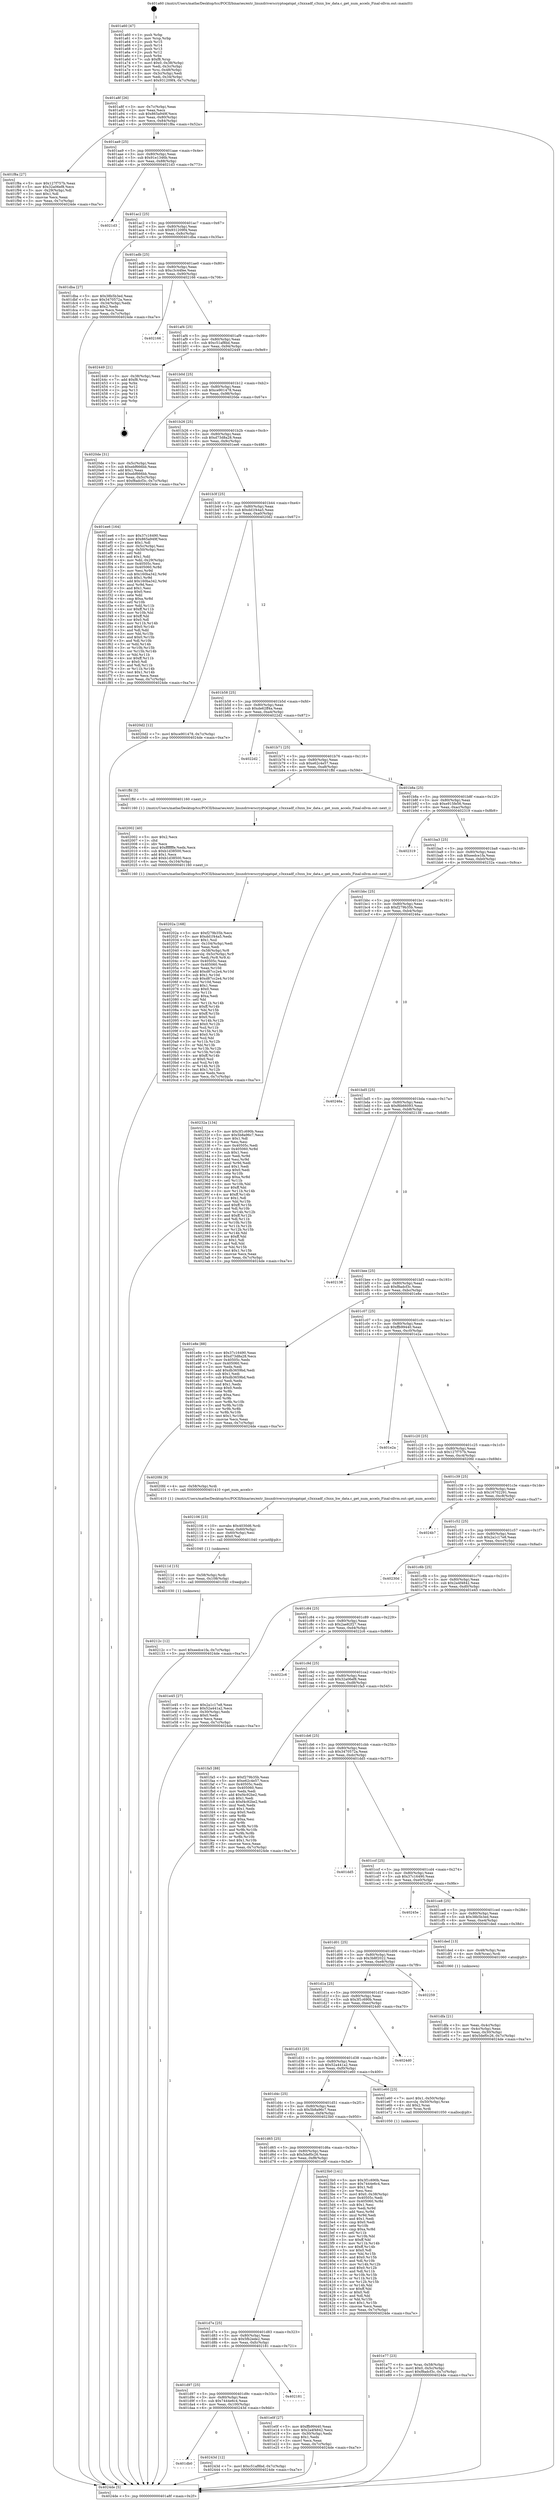 digraph "0x401a60" {
  label = "0x401a60 (/mnt/c/Users/mathe/Desktop/tcc/POCII/binaries/extr_linuxdriverscryptoqatqat_c3xxxadf_c3xxx_hw_data.c_get_num_accels_Final-ollvm.out::main(0))"
  labelloc = "t"
  node[shape=record]

  Entry [label="",width=0.3,height=0.3,shape=circle,fillcolor=black,style=filled]
  "0x401a8f" [label="{
     0x401a8f [26]\l
     | [instrs]\l
     &nbsp;&nbsp;0x401a8f \<+3\>: mov -0x7c(%rbp),%eax\l
     &nbsp;&nbsp;0x401a92 \<+2\>: mov %eax,%ecx\l
     &nbsp;&nbsp;0x401a94 \<+6\>: sub $0x865a949f,%ecx\l
     &nbsp;&nbsp;0x401a9a \<+3\>: mov %eax,-0x80(%rbp)\l
     &nbsp;&nbsp;0x401a9d \<+6\>: mov %ecx,-0x84(%rbp)\l
     &nbsp;&nbsp;0x401aa3 \<+6\>: je 0000000000401f8a \<main+0x52a\>\l
  }"]
  "0x401f8a" [label="{
     0x401f8a [27]\l
     | [instrs]\l
     &nbsp;&nbsp;0x401f8a \<+5\>: mov $0x127f757b,%eax\l
     &nbsp;&nbsp;0x401f8f \<+5\>: mov $0x32a06ef8,%ecx\l
     &nbsp;&nbsp;0x401f94 \<+3\>: mov -0x29(%rbp),%dl\l
     &nbsp;&nbsp;0x401f97 \<+3\>: test $0x1,%dl\l
     &nbsp;&nbsp;0x401f9a \<+3\>: cmovne %ecx,%eax\l
     &nbsp;&nbsp;0x401f9d \<+3\>: mov %eax,-0x7c(%rbp)\l
     &nbsp;&nbsp;0x401fa0 \<+5\>: jmp 00000000004024de \<main+0xa7e\>\l
  }"]
  "0x401aa9" [label="{
     0x401aa9 [25]\l
     | [instrs]\l
     &nbsp;&nbsp;0x401aa9 \<+5\>: jmp 0000000000401aae \<main+0x4e\>\l
     &nbsp;&nbsp;0x401aae \<+3\>: mov -0x80(%rbp),%eax\l
     &nbsp;&nbsp;0x401ab1 \<+5\>: sub $0x91e1346b,%eax\l
     &nbsp;&nbsp;0x401ab6 \<+6\>: mov %eax,-0x88(%rbp)\l
     &nbsp;&nbsp;0x401abc \<+6\>: je 00000000004021d3 \<main+0x773\>\l
  }"]
  Exit [label="",width=0.3,height=0.3,shape=circle,fillcolor=black,style=filled,peripheries=2]
  "0x4021d3" [label="{
     0x4021d3\l
  }", style=dashed]
  "0x401ac2" [label="{
     0x401ac2 [25]\l
     | [instrs]\l
     &nbsp;&nbsp;0x401ac2 \<+5\>: jmp 0000000000401ac7 \<main+0x67\>\l
     &nbsp;&nbsp;0x401ac7 \<+3\>: mov -0x80(%rbp),%eax\l
     &nbsp;&nbsp;0x401aca \<+5\>: sub $0x931209f4,%eax\l
     &nbsp;&nbsp;0x401acf \<+6\>: mov %eax,-0x8c(%rbp)\l
     &nbsp;&nbsp;0x401ad5 \<+6\>: je 0000000000401dba \<main+0x35a\>\l
  }"]
  "0x401db0" [label="{
     0x401db0\l
  }", style=dashed]
  "0x401dba" [label="{
     0x401dba [27]\l
     | [instrs]\l
     &nbsp;&nbsp;0x401dba \<+5\>: mov $0x38b5b3ed,%eax\l
     &nbsp;&nbsp;0x401dbf \<+5\>: mov $0x3470572a,%ecx\l
     &nbsp;&nbsp;0x401dc4 \<+3\>: mov -0x34(%rbp),%edx\l
     &nbsp;&nbsp;0x401dc7 \<+3\>: cmp $0x2,%edx\l
     &nbsp;&nbsp;0x401dca \<+3\>: cmovne %ecx,%eax\l
     &nbsp;&nbsp;0x401dcd \<+3\>: mov %eax,-0x7c(%rbp)\l
     &nbsp;&nbsp;0x401dd0 \<+5\>: jmp 00000000004024de \<main+0xa7e\>\l
  }"]
  "0x401adb" [label="{
     0x401adb [25]\l
     | [instrs]\l
     &nbsp;&nbsp;0x401adb \<+5\>: jmp 0000000000401ae0 \<main+0x80\>\l
     &nbsp;&nbsp;0x401ae0 \<+3\>: mov -0x80(%rbp),%eax\l
     &nbsp;&nbsp;0x401ae3 \<+5\>: sub $0xc3c44fee,%eax\l
     &nbsp;&nbsp;0x401ae8 \<+6\>: mov %eax,-0x90(%rbp)\l
     &nbsp;&nbsp;0x401aee \<+6\>: je 0000000000402166 \<main+0x706\>\l
  }"]
  "0x4024de" [label="{
     0x4024de [5]\l
     | [instrs]\l
     &nbsp;&nbsp;0x4024de \<+5\>: jmp 0000000000401a8f \<main+0x2f\>\l
  }"]
  "0x401a60" [label="{
     0x401a60 [47]\l
     | [instrs]\l
     &nbsp;&nbsp;0x401a60 \<+1\>: push %rbp\l
     &nbsp;&nbsp;0x401a61 \<+3\>: mov %rsp,%rbp\l
     &nbsp;&nbsp;0x401a64 \<+2\>: push %r15\l
     &nbsp;&nbsp;0x401a66 \<+2\>: push %r14\l
     &nbsp;&nbsp;0x401a68 \<+2\>: push %r13\l
     &nbsp;&nbsp;0x401a6a \<+2\>: push %r12\l
     &nbsp;&nbsp;0x401a6c \<+1\>: push %rbx\l
     &nbsp;&nbsp;0x401a6d \<+7\>: sub $0xf8,%rsp\l
     &nbsp;&nbsp;0x401a74 \<+7\>: movl $0x0,-0x38(%rbp)\l
     &nbsp;&nbsp;0x401a7b \<+3\>: mov %edi,-0x3c(%rbp)\l
     &nbsp;&nbsp;0x401a7e \<+4\>: mov %rsi,-0x48(%rbp)\l
     &nbsp;&nbsp;0x401a82 \<+3\>: mov -0x3c(%rbp),%edi\l
     &nbsp;&nbsp;0x401a85 \<+3\>: mov %edi,-0x34(%rbp)\l
     &nbsp;&nbsp;0x401a88 \<+7\>: movl $0x931209f4,-0x7c(%rbp)\l
  }"]
  "0x40243d" [label="{
     0x40243d [12]\l
     | [instrs]\l
     &nbsp;&nbsp;0x40243d \<+7\>: movl $0xc51af8bd,-0x7c(%rbp)\l
     &nbsp;&nbsp;0x402444 \<+5\>: jmp 00000000004024de \<main+0xa7e\>\l
  }"]
  "0x402166" [label="{
     0x402166\l
  }", style=dashed]
  "0x401af4" [label="{
     0x401af4 [25]\l
     | [instrs]\l
     &nbsp;&nbsp;0x401af4 \<+5\>: jmp 0000000000401af9 \<main+0x99\>\l
     &nbsp;&nbsp;0x401af9 \<+3\>: mov -0x80(%rbp),%eax\l
     &nbsp;&nbsp;0x401afc \<+5\>: sub $0xc51af8bd,%eax\l
     &nbsp;&nbsp;0x401b01 \<+6\>: mov %eax,-0x94(%rbp)\l
     &nbsp;&nbsp;0x401b07 \<+6\>: je 0000000000402449 \<main+0x9e9\>\l
  }"]
  "0x401d97" [label="{
     0x401d97 [25]\l
     | [instrs]\l
     &nbsp;&nbsp;0x401d97 \<+5\>: jmp 0000000000401d9c \<main+0x33c\>\l
     &nbsp;&nbsp;0x401d9c \<+3\>: mov -0x80(%rbp),%eax\l
     &nbsp;&nbsp;0x401d9f \<+5\>: sub $0x7444e6c4,%eax\l
     &nbsp;&nbsp;0x401da4 \<+6\>: mov %eax,-0x100(%rbp)\l
     &nbsp;&nbsp;0x401daa \<+6\>: je 000000000040243d \<main+0x9dd\>\l
  }"]
  "0x402449" [label="{
     0x402449 [21]\l
     | [instrs]\l
     &nbsp;&nbsp;0x402449 \<+3\>: mov -0x38(%rbp),%eax\l
     &nbsp;&nbsp;0x40244c \<+7\>: add $0xf8,%rsp\l
     &nbsp;&nbsp;0x402453 \<+1\>: pop %rbx\l
     &nbsp;&nbsp;0x402454 \<+2\>: pop %r12\l
     &nbsp;&nbsp;0x402456 \<+2\>: pop %r13\l
     &nbsp;&nbsp;0x402458 \<+2\>: pop %r14\l
     &nbsp;&nbsp;0x40245a \<+2\>: pop %r15\l
     &nbsp;&nbsp;0x40245c \<+1\>: pop %rbp\l
     &nbsp;&nbsp;0x40245d \<+1\>: ret\l
  }"]
  "0x401b0d" [label="{
     0x401b0d [25]\l
     | [instrs]\l
     &nbsp;&nbsp;0x401b0d \<+5\>: jmp 0000000000401b12 \<main+0xb2\>\l
     &nbsp;&nbsp;0x401b12 \<+3\>: mov -0x80(%rbp),%eax\l
     &nbsp;&nbsp;0x401b15 \<+5\>: sub $0xce901478,%eax\l
     &nbsp;&nbsp;0x401b1a \<+6\>: mov %eax,-0x98(%rbp)\l
     &nbsp;&nbsp;0x401b20 \<+6\>: je 00000000004020de \<main+0x67e\>\l
  }"]
  "0x402181" [label="{
     0x402181\l
  }", style=dashed]
  "0x4020de" [label="{
     0x4020de [31]\l
     | [instrs]\l
     &nbsp;&nbsp;0x4020de \<+3\>: mov -0x5c(%rbp),%eax\l
     &nbsp;&nbsp;0x4020e1 \<+5\>: sub $0xebf666bb,%eax\l
     &nbsp;&nbsp;0x4020e6 \<+3\>: add $0x1,%eax\l
     &nbsp;&nbsp;0x4020e9 \<+5\>: add $0xebf666bb,%eax\l
     &nbsp;&nbsp;0x4020ee \<+3\>: mov %eax,-0x5c(%rbp)\l
     &nbsp;&nbsp;0x4020f1 \<+7\>: movl $0xf8adcf3c,-0x7c(%rbp)\l
     &nbsp;&nbsp;0x4020f8 \<+5\>: jmp 00000000004024de \<main+0xa7e\>\l
  }"]
  "0x401b26" [label="{
     0x401b26 [25]\l
     | [instrs]\l
     &nbsp;&nbsp;0x401b26 \<+5\>: jmp 0000000000401b2b \<main+0xcb\>\l
     &nbsp;&nbsp;0x401b2b \<+3\>: mov -0x80(%rbp),%eax\l
     &nbsp;&nbsp;0x401b2e \<+5\>: sub $0xd73d8a28,%eax\l
     &nbsp;&nbsp;0x401b33 \<+6\>: mov %eax,-0x9c(%rbp)\l
     &nbsp;&nbsp;0x401b39 \<+6\>: je 0000000000401ee6 \<main+0x486\>\l
  }"]
  "0x40212c" [label="{
     0x40212c [12]\l
     | [instrs]\l
     &nbsp;&nbsp;0x40212c \<+7\>: movl $0xeedce1fa,-0x7c(%rbp)\l
     &nbsp;&nbsp;0x402133 \<+5\>: jmp 00000000004024de \<main+0xa7e\>\l
  }"]
  "0x401ee6" [label="{
     0x401ee6 [164]\l
     | [instrs]\l
     &nbsp;&nbsp;0x401ee6 \<+5\>: mov $0x37c16490,%eax\l
     &nbsp;&nbsp;0x401eeb \<+5\>: mov $0x865a949f,%ecx\l
     &nbsp;&nbsp;0x401ef0 \<+2\>: mov $0x1,%dl\l
     &nbsp;&nbsp;0x401ef2 \<+3\>: mov -0x5c(%rbp),%esi\l
     &nbsp;&nbsp;0x401ef5 \<+3\>: cmp -0x50(%rbp),%esi\l
     &nbsp;&nbsp;0x401ef8 \<+4\>: setl %dil\l
     &nbsp;&nbsp;0x401efc \<+4\>: and $0x1,%dil\l
     &nbsp;&nbsp;0x401f00 \<+4\>: mov %dil,-0x29(%rbp)\l
     &nbsp;&nbsp;0x401f04 \<+7\>: mov 0x40505c,%esi\l
     &nbsp;&nbsp;0x401f0b \<+8\>: mov 0x405060,%r8d\l
     &nbsp;&nbsp;0x401f13 \<+3\>: mov %esi,%r9d\l
     &nbsp;&nbsp;0x401f16 \<+7\>: sub $0x160ba342,%r9d\l
     &nbsp;&nbsp;0x401f1d \<+4\>: sub $0x1,%r9d\l
     &nbsp;&nbsp;0x401f21 \<+7\>: add $0x160ba342,%r9d\l
     &nbsp;&nbsp;0x401f28 \<+4\>: imul %r9d,%esi\l
     &nbsp;&nbsp;0x401f2c \<+3\>: and $0x1,%esi\l
     &nbsp;&nbsp;0x401f2f \<+3\>: cmp $0x0,%esi\l
     &nbsp;&nbsp;0x401f32 \<+4\>: sete %dil\l
     &nbsp;&nbsp;0x401f36 \<+4\>: cmp $0xa,%r8d\l
     &nbsp;&nbsp;0x401f3a \<+4\>: setl %r10b\l
     &nbsp;&nbsp;0x401f3e \<+3\>: mov %dil,%r11b\l
     &nbsp;&nbsp;0x401f41 \<+4\>: xor $0xff,%r11b\l
     &nbsp;&nbsp;0x401f45 \<+3\>: mov %r10b,%bl\l
     &nbsp;&nbsp;0x401f48 \<+3\>: xor $0xff,%bl\l
     &nbsp;&nbsp;0x401f4b \<+3\>: xor $0x0,%dl\l
     &nbsp;&nbsp;0x401f4e \<+3\>: mov %r11b,%r14b\l
     &nbsp;&nbsp;0x401f51 \<+4\>: and $0x0,%r14b\l
     &nbsp;&nbsp;0x401f55 \<+3\>: and %dl,%dil\l
     &nbsp;&nbsp;0x401f58 \<+3\>: mov %bl,%r15b\l
     &nbsp;&nbsp;0x401f5b \<+4\>: and $0x0,%r15b\l
     &nbsp;&nbsp;0x401f5f \<+3\>: and %dl,%r10b\l
     &nbsp;&nbsp;0x401f62 \<+3\>: or %dil,%r14b\l
     &nbsp;&nbsp;0x401f65 \<+3\>: or %r10b,%r15b\l
     &nbsp;&nbsp;0x401f68 \<+3\>: xor %r15b,%r14b\l
     &nbsp;&nbsp;0x401f6b \<+3\>: or %bl,%r11b\l
     &nbsp;&nbsp;0x401f6e \<+4\>: xor $0xff,%r11b\l
     &nbsp;&nbsp;0x401f72 \<+3\>: or $0x0,%dl\l
     &nbsp;&nbsp;0x401f75 \<+3\>: and %dl,%r11b\l
     &nbsp;&nbsp;0x401f78 \<+3\>: or %r11b,%r14b\l
     &nbsp;&nbsp;0x401f7b \<+4\>: test $0x1,%r14b\l
     &nbsp;&nbsp;0x401f7f \<+3\>: cmovne %ecx,%eax\l
     &nbsp;&nbsp;0x401f82 \<+3\>: mov %eax,-0x7c(%rbp)\l
     &nbsp;&nbsp;0x401f85 \<+5\>: jmp 00000000004024de \<main+0xa7e\>\l
  }"]
  "0x401b3f" [label="{
     0x401b3f [25]\l
     | [instrs]\l
     &nbsp;&nbsp;0x401b3f \<+5\>: jmp 0000000000401b44 \<main+0xe4\>\l
     &nbsp;&nbsp;0x401b44 \<+3\>: mov -0x80(%rbp),%eax\l
     &nbsp;&nbsp;0x401b47 \<+5\>: sub $0xdd1f44a5,%eax\l
     &nbsp;&nbsp;0x401b4c \<+6\>: mov %eax,-0xa0(%rbp)\l
     &nbsp;&nbsp;0x401b52 \<+6\>: je 00000000004020d2 \<main+0x672\>\l
  }"]
  "0x40211d" [label="{
     0x40211d [15]\l
     | [instrs]\l
     &nbsp;&nbsp;0x40211d \<+4\>: mov -0x58(%rbp),%rdi\l
     &nbsp;&nbsp;0x402121 \<+6\>: mov %eax,-0x108(%rbp)\l
     &nbsp;&nbsp;0x402127 \<+5\>: call 0000000000401030 \<free@plt\>\l
     | [calls]\l
     &nbsp;&nbsp;0x401030 \{1\} (unknown)\l
  }"]
  "0x4020d2" [label="{
     0x4020d2 [12]\l
     | [instrs]\l
     &nbsp;&nbsp;0x4020d2 \<+7\>: movl $0xce901478,-0x7c(%rbp)\l
     &nbsp;&nbsp;0x4020d9 \<+5\>: jmp 00000000004024de \<main+0xa7e\>\l
  }"]
  "0x401b58" [label="{
     0x401b58 [25]\l
     | [instrs]\l
     &nbsp;&nbsp;0x401b58 \<+5\>: jmp 0000000000401b5d \<main+0xfd\>\l
     &nbsp;&nbsp;0x401b5d \<+3\>: mov -0x80(%rbp),%eax\l
     &nbsp;&nbsp;0x401b60 \<+5\>: sub $0xde62ff4a,%eax\l
     &nbsp;&nbsp;0x401b65 \<+6\>: mov %eax,-0xa4(%rbp)\l
     &nbsp;&nbsp;0x401b6b \<+6\>: je 00000000004022d2 \<main+0x872\>\l
  }"]
  "0x402106" [label="{
     0x402106 [23]\l
     | [instrs]\l
     &nbsp;&nbsp;0x402106 \<+10\>: movabs $0x4030d6,%rdi\l
     &nbsp;&nbsp;0x402110 \<+3\>: mov %eax,-0x60(%rbp)\l
     &nbsp;&nbsp;0x402113 \<+3\>: mov -0x60(%rbp),%esi\l
     &nbsp;&nbsp;0x402116 \<+2\>: mov $0x0,%al\l
     &nbsp;&nbsp;0x402118 \<+5\>: call 0000000000401040 \<printf@plt\>\l
     | [calls]\l
     &nbsp;&nbsp;0x401040 \{1\} (unknown)\l
  }"]
  "0x4022d2" [label="{
     0x4022d2\l
  }", style=dashed]
  "0x401b71" [label="{
     0x401b71 [25]\l
     | [instrs]\l
     &nbsp;&nbsp;0x401b71 \<+5\>: jmp 0000000000401b76 \<main+0x116\>\l
     &nbsp;&nbsp;0x401b76 \<+3\>: mov -0x80(%rbp),%eax\l
     &nbsp;&nbsp;0x401b79 \<+5\>: sub $0xe62c4e57,%eax\l
     &nbsp;&nbsp;0x401b7e \<+6\>: mov %eax,-0xa8(%rbp)\l
     &nbsp;&nbsp;0x401b84 \<+6\>: je 0000000000401ffd \<main+0x59d\>\l
  }"]
  "0x40202a" [label="{
     0x40202a [168]\l
     | [instrs]\l
     &nbsp;&nbsp;0x40202a \<+5\>: mov $0xf279b35b,%ecx\l
     &nbsp;&nbsp;0x40202f \<+5\>: mov $0xdd1f44a5,%edx\l
     &nbsp;&nbsp;0x402034 \<+3\>: mov $0x1,%sil\l
     &nbsp;&nbsp;0x402037 \<+6\>: mov -0x104(%rbp),%edi\l
     &nbsp;&nbsp;0x40203d \<+3\>: imul %eax,%edi\l
     &nbsp;&nbsp;0x402040 \<+4\>: mov -0x58(%rbp),%r8\l
     &nbsp;&nbsp;0x402044 \<+4\>: movslq -0x5c(%rbp),%r9\l
     &nbsp;&nbsp;0x402048 \<+4\>: mov %edi,(%r8,%r9,4)\l
     &nbsp;&nbsp;0x40204c \<+7\>: mov 0x40505c,%eax\l
     &nbsp;&nbsp;0x402053 \<+7\>: mov 0x405060,%edi\l
     &nbsp;&nbsp;0x40205a \<+3\>: mov %eax,%r10d\l
     &nbsp;&nbsp;0x40205d \<+7\>: add $0xd87cc2e4,%r10d\l
     &nbsp;&nbsp;0x402064 \<+4\>: sub $0x1,%r10d\l
     &nbsp;&nbsp;0x402068 \<+7\>: sub $0xd87cc2e4,%r10d\l
     &nbsp;&nbsp;0x40206f \<+4\>: imul %r10d,%eax\l
     &nbsp;&nbsp;0x402073 \<+3\>: and $0x1,%eax\l
     &nbsp;&nbsp;0x402076 \<+3\>: cmp $0x0,%eax\l
     &nbsp;&nbsp;0x402079 \<+4\>: sete %r11b\l
     &nbsp;&nbsp;0x40207d \<+3\>: cmp $0xa,%edi\l
     &nbsp;&nbsp;0x402080 \<+3\>: setl %bl\l
     &nbsp;&nbsp;0x402083 \<+3\>: mov %r11b,%r14b\l
     &nbsp;&nbsp;0x402086 \<+4\>: xor $0xff,%r14b\l
     &nbsp;&nbsp;0x40208a \<+3\>: mov %bl,%r15b\l
     &nbsp;&nbsp;0x40208d \<+4\>: xor $0xff,%r15b\l
     &nbsp;&nbsp;0x402091 \<+4\>: xor $0x0,%sil\l
     &nbsp;&nbsp;0x402095 \<+3\>: mov %r14b,%r12b\l
     &nbsp;&nbsp;0x402098 \<+4\>: and $0x0,%r12b\l
     &nbsp;&nbsp;0x40209c \<+3\>: and %sil,%r11b\l
     &nbsp;&nbsp;0x40209f \<+3\>: mov %r15b,%r13b\l
     &nbsp;&nbsp;0x4020a2 \<+4\>: and $0x0,%r13b\l
     &nbsp;&nbsp;0x4020a6 \<+3\>: and %sil,%bl\l
     &nbsp;&nbsp;0x4020a9 \<+3\>: or %r11b,%r12b\l
     &nbsp;&nbsp;0x4020ac \<+3\>: or %bl,%r13b\l
     &nbsp;&nbsp;0x4020af \<+3\>: xor %r13b,%r12b\l
     &nbsp;&nbsp;0x4020b2 \<+3\>: or %r15b,%r14b\l
     &nbsp;&nbsp;0x4020b5 \<+4\>: xor $0xff,%r14b\l
     &nbsp;&nbsp;0x4020b9 \<+4\>: or $0x0,%sil\l
     &nbsp;&nbsp;0x4020bd \<+3\>: and %sil,%r14b\l
     &nbsp;&nbsp;0x4020c0 \<+3\>: or %r14b,%r12b\l
     &nbsp;&nbsp;0x4020c3 \<+4\>: test $0x1,%r12b\l
     &nbsp;&nbsp;0x4020c7 \<+3\>: cmovne %edx,%ecx\l
     &nbsp;&nbsp;0x4020ca \<+3\>: mov %ecx,-0x7c(%rbp)\l
     &nbsp;&nbsp;0x4020cd \<+5\>: jmp 00000000004024de \<main+0xa7e\>\l
  }"]
  "0x401ffd" [label="{
     0x401ffd [5]\l
     | [instrs]\l
     &nbsp;&nbsp;0x401ffd \<+5\>: call 0000000000401160 \<next_i\>\l
     | [calls]\l
     &nbsp;&nbsp;0x401160 \{1\} (/mnt/c/Users/mathe/Desktop/tcc/POCII/binaries/extr_linuxdriverscryptoqatqat_c3xxxadf_c3xxx_hw_data.c_get_num_accels_Final-ollvm.out::next_i)\l
  }"]
  "0x401b8a" [label="{
     0x401b8a [25]\l
     | [instrs]\l
     &nbsp;&nbsp;0x401b8a \<+5\>: jmp 0000000000401b8f \<main+0x12f\>\l
     &nbsp;&nbsp;0x401b8f \<+3\>: mov -0x80(%rbp),%eax\l
     &nbsp;&nbsp;0x401b92 \<+5\>: sub $0xe915fe56,%eax\l
     &nbsp;&nbsp;0x401b97 \<+6\>: mov %eax,-0xac(%rbp)\l
     &nbsp;&nbsp;0x401b9d \<+6\>: je 0000000000402319 \<main+0x8b9\>\l
  }"]
  "0x402002" [label="{
     0x402002 [40]\l
     | [instrs]\l
     &nbsp;&nbsp;0x402002 \<+5\>: mov $0x2,%ecx\l
     &nbsp;&nbsp;0x402007 \<+1\>: cltd\l
     &nbsp;&nbsp;0x402008 \<+2\>: idiv %ecx\l
     &nbsp;&nbsp;0x40200a \<+6\>: imul $0xfffffffe,%edx,%ecx\l
     &nbsp;&nbsp;0x402010 \<+6\>: sub $0xb1d38500,%ecx\l
     &nbsp;&nbsp;0x402016 \<+3\>: add $0x1,%ecx\l
     &nbsp;&nbsp;0x402019 \<+6\>: add $0xb1d38500,%ecx\l
     &nbsp;&nbsp;0x40201f \<+6\>: mov %ecx,-0x104(%rbp)\l
     &nbsp;&nbsp;0x402025 \<+5\>: call 0000000000401160 \<next_i\>\l
     | [calls]\l
     &nbsp;&nbsp;0x401160 \{1\} (/mnt/c/Users/mathe/Desktop/tcc/POCII/binaries/extr_linuxdriverscryptoqatqat_c3xxxadf_c3xxx_hw_data.c_get_num_accels_Final-ollvm.out::next_i)\l
  }"]
  "0x402319" [label="{
     0x402319\l
  }", style=dashed]
  "0x401ba3" [label="{
     0x401ba3 [25]\l
     | [instrs]\l
     &nbsp;&nbsp;0x401ba3 \<+5\>: jmp 0000000000401ba8 \<main+0x148\>\l
     &nbsp;&nbsp;0x401ba8 \<+3\>: mov -0x80(%rbp),%eax\l
     &nbsp;&nbsp;0x401bab \<+5\>: sub $0xeedce1fa,%eax\l
     &nbsp;&nbsp;0x401bb0 \<+6\>: mov %eax,-0xb0(%rbp)\l
     &nbsp;&nbsp;0x401bb6 \<+6\>: je 000000000040232a \<main+0x8ca\>\l
  }"]
  "0x401e77" [label="{
     0x401e77 [23]\l
     | [instrs]\l
     &nbsp;&nbsp;0x401e77 \<+4\>: mov %rax,-0x58(%rbp)\l
     &nbsp;&nbsp;0x401e7b \<+7\>: movl $0x0,-0x5c(%rbp)\l
     &nbsp;&nbsp;0x401e82 \<+7\>: movl $0xf8adcf3c,-0x7c(%rbp)\l
     &nbsp;&nbsp;0x401e89 \<+5\>: jmp 00000000004024de \<main+0xa7e\>\l
  }"]
  "0x40232a" [label="{
     0x40232a [134]\l
     | [instrs]\l
     &nbsp;&nbsp;0x40232a \<+5\>: mov $0x3f1c690b,%eax\l
     &nbsp;&nbsp;0x40232f \<+5\>: mov $0x5b8a96c7,%ecx\l
     &nbsp;&nbsp;0x402334 \<+2\>: mov $0x1,%dl\l
     &nbsp;&nbsp;0x402336 \<+2\>: xor %esi,%esi\l
     &nbsp;&nbsp;0x402338 \<+7\>: mov 0x40505c,%edi\l
     &nbsp;&nbsp;0x40233f \<+8\>: mov 0x405060,%r8d\l
     &nbsp;&nbsp;0x402347 \<+3\>: sub $0x1,%esi\l
     &nbsp;&nbsp;0x40234a \<+3\>: mov %edi,%r9d\l
     &nbsp;&nbsp;0x40234d \<+3\>: add %esi,%r9d\l
     &nbsp;&nbsp;0x402350 \<+4\>: imul %r9d,%edi\l
     &nbsp;&nbsp;0x402354 \<+3\>: and $0x1,%edi\l
     &nbsp;&nbsp;0x402357 \<+3\>: cmp $0x0,%edi\l
     &nbsp;&nbsp;0x40235a \<+4\>: sete %r10b\l
     &nbsp;&nbsp;0x40235e \<+4\>: cmp $0xa,%r8d\l
     &nbsp;&nbsp;0x402362 \<+4\>: setl %r11b\l
     &nbsp;&nbsp;0x402366 \<+3\>: mov %r10b,%bl\l
     &nbsp;&nbsp;0x402369 \<+3\>: xor $0xff,%bl\l
     &nbsp;&nbsp;0x40236c \<+3\>: mov %r11b,%r14b\l
     &nbsp;&nbsp;0x40236f \<+4\>: xor $0xff,%r14b\l
     &nbsp;&nbsp;0x402373 \<+3\>: xor $0x1,%dl\l
     &nbsp;&nbsp;0x402376 \<+3\>: mov %bl,%r15b\l
     &nbsp;&nbsp;0x402379 \<+4\>: and $0xff,%r15b\l
     &nbsp;&nbsp;0x40237d \<+3\>: and %dl,%r10b\l
     &nbsp;&nbsp;0x402380 \<+3\>: mov %r14b,%r12b\l
     &nbsp;&nbsp;0x402383 \<+4\>: and $0xff,%r12b\l
     &nbsp;&nbsp;0x402387 \<+3\>: and %dl,%r11b\l
     &nbsp;&nbsp;0x40238a \<+3\>: or %r10b,%r15b\l
     &nbsp;&nbsp;0x40238d \<+3\>: or %r11b,%r12b\l
     &nbsp;&nbsp;0x402390 \<+3\>: xor %r12b,%r15b\l
     &nbsp;&nbsp;0x402393 \<+3\>: or %r14b,%bl\l
     &nbsp;&nbsp;0x402396 \<+3\>: xor $0xff,%bl\l
     &nbsp;&nbsp;0x402399 \<+3\>: or $0x1,%dl\l
     &nbsp;&nbsp;0x40239c \<+2\>: and %dl,%bl\l
     &nbsp;&nbsp;0x40239e \<+3\>: or %bl,%r15b\l
     &nbsp;&nbsp;0x4023a1 \<+4\>: test $0x1,%r15b\l
     &nbsp;&nbsp;0x4023a5 \<+3\>: cmovne %ecx,%eax\l
     &nbsp;&nbsp;0x4023a8 \<+3\>: mov %eax,-0x7c(%rbp)\l
     &nbsp;&nbsp;0x4023ab \<+5\>: jmp 00000000004024de \<main+0xa7e\>\l
  }"]
  "0x401bbc" [label="{
     0x401bbc [25]\l
     | [instrs]\l
     &nbsp;&nbsp;0x401bbc \<+5\>: jmp 0000000000401bc1 \<main+0x161\>\l
     &nbsp;&nbsp;0x401bc1 \<+3\>: mov -0x80(%rbp),%eax\l
     &nbsp;&nbsp;0x401bc4 \<+5\>: sub $0xf279b35b,%eax\l
     &nbsp;&nbsp;0x401bc9 \<+6\>: mov %eax,-0xb4(%rbp)\l
     &nbsp;&nbsp;0x401bcf \<+6\>: je 000000000040246a \<main+0xa0a\>\l
  }"]
  "0x401d7e" [label="{
     0x401d7e [25]\l
     | [instrs]\l
     &nbsp;&nbsp;0x401d7e \<+5\>: jmp 0000000000401d83 \<main+0x323\>\l
     &nbsp;&nbsp;0x401d83 \<+3\>: mov -0x80(%rbp),%eax\l
     &nbsp;&nbsp;0x401d86 \<+5\>: sub $0x5fb2ede2,%eax\l
     &nbsp;&nbsp;0x401d8b \<+6\>: mov %eax,-0xfc(%rbp)\l
     &nbsp;&nbsp;0x401d91 \<+6\>: je 0000000000402181 \<main+0x721\>\l
  }"]
  "0x40246a" [label="{
     0x40246a\l
  }", style=dashed]
  "0x401bd5" [label="{
     0x401bd5 [25]\l
     | [instrs]\l
     &nbsp;&nbsp;0x401bd5 \<+5\>: jmp 0000000000401bda \<main+0x17a\>\l
     &nbsp;&nbsp;0x401bda \<+3\>: mov -0x80(%rbp),%eax\l
     &nbsp;&nbsp;0x401bdd \<+5\>: sub $0xf6b66093,%eax\l
     &nbsp;&nbsp;0x401be2 \<+6\>: mov %eax,-0xb8(%rbp)\l
     &nbsp;&nbsp;0x401be8 \<+6\>: je 0000000000402138 \<main+0x6d8\>\l
  }"]
  "0x401e0f" [label="{
     0x401e0f [27]\l
     | [instrs]\l
     &nbsp;&nbsp;0x401e0f \<+5\>: mov $0xffb99440,%eax\l
     &nbsp;&nbsp;0x401e14 \<+5\>: mov $0x2a4f4842,%ecx\l
     &nbsp;&nbsp;0x401e19 \<+3\>: mov -0x30(%rbp),%edx\l
     &nbsp;&nbsp;0x401e1c \<+3\>: cmp $0x1,%edx\l
     &nbsp;&nbsp;0x401e1f \<+3\>: cmovl %ecx,%eax\l
     &nbsp;&nbsp;0x401e22 \<+3\>: mov %eax,-0x7c(%rbp)\l
     &nbsp;&nbsp;0x401e25 \<+5\>: jmp 00000000004024de \<main+0xa7e\>\l
  }"]
  "0x402138" [label="{
     0x402138\l
  }", style=dashed]
  "0x401bee" [label="{
     0x401bee [25]\l
     | [instrs]\l
     &nbsp;&nbsp;0x401bee \<+5\>: jmp 0000000000401bf3 \<main+0x193\>\l
     &nbsp;&nbsp;0x401bf3 \<+3\>: mov -0x80(%rbp),%eax\l
     &nbsp;&nbsp;0x401bf6 \<+5\>: sub $0xf8adcf3c,%eax\l
     &nbsp;&nbsp;0x401bfb \<+6\>: mov %eax,-0xbc(%rbp)\l
     &nbsp;&nbsp;0x401c01 \<+6\>: je 0000000000401e8e \<main+0x42e\>\l
  }"]
  "0x401d65" [label="{
     0x401d65 [25]\l
     | [instrs]\l
     &nbsp;&nbsp;0x401d65 \<+5\>: jmp 0000000000401d6a \<main+0x30a\>\l
     &nbsp;&nbsp;0x401d6a \<+3\>: mov -0x80(%rbp),%eax\l
     &nbsp;&nbsp;0x401d6d \<+5\>: sub $0x5def0c26,%eax\l
     &nbsp;&nbsp;0x401d72 \<+6\>: mov %eax,-0xf8(%rbp)\l
     &nbsp;&nbsp;0x401d78 \<+6\>: je 0000000000401e0f \<main+0x3af\>\l
  }"]
  "0x401e8e" [label="{
     0x401e8e [88]\l
     | [instrs]\l
     &nbsp;&nbsp;0x401e8e \<+5\>: mov $0x37c16490,%eax\l
     &nbsp;&nbsp;0x401e93 \<+5\>: mov $0xd73d8a28,%ecx\l
     &nbsp;&nbsp;0x401e98 \<+7\>: mov 0x40505c,%edx\l
     &nbsp;&nbsp;0x401e9f \<+7\>: mov 0x405060,%esi\l
     &nbsp;&nbsp;0x401ea6 \<+2\>: mov %edx,%edi\l
     &nbsp;&nbsp;0x401ea8 \<+6\>: add $0xdb3659bd,%edi\l
     &nbsp;&nbsp;0x401eae \<+3\>: sub $0x1,%edi\l
     &nbsp;&nbsp;0x401eb1 \<+6\>: sub $0xdb3659bd,%edi\l
     &nbsp;&nbsp;0x401eb7 \<+3\>: imul %edi,%edx\l
     &nbsp;&nbsp;0x401eba \<+3\>: and $0x1,%edx\l
     &nbsp;&nbsp;0x401ebd \<+3\>: cmp $0x0,%edx\l
     &nbsp;&nbsp;0x401ec0 \<+4\>: sete %r8b\l
     &nbsp;&nbsp;0x401ec4 \<+3\>: cmp $0xa,%esi\l
     &nbsp;&nbsp;0x401ec7 \<+4\>: setl %r9b\l
     &nbsp;&nbsp;0x401ecb \<+3\>: mov %r8b,%r10b\l
     &nbsp;&nbsp;0x401ece \<+3\>: and %r9b,%r10b\l
     &nbsp;&nbsp;0x401ed1 \<+3\>: xor %r9b,%r8b\l
     &nbsp;&nbsp;0x401ed4 \<+3\>: or %r8b,%r10b\l
     &nbsp;&nbsp;0x401ed7 \<+4\>: test $0x1,%r10b\l
     &nbsp;&nbsp;0x401edb \<+3\>: cmovne %ecx,%eax\l
     &nbsp;&nbsp;0x401ede \<+3\>: mov %eax,-0x7c(%rbp)\l
     &nbsp;&nbsp;0x401ee1 \<+5\>: jmp 00000000004024de \<main+0xa7e\>\l
  }"]
  "0x401c07" [label="{
     0x401c07 [25]\l
     | [instrs]\l
     &nbsp;&nbsp;0x401c07 \<+5\>: jmp 0000000000401c0c \<main+0x1ac\>\l
     &nbsp;&nbsp;0x401c0c \<+3\>: mov -0x80(%rbp),%eax\l
     &nbsp;&nbsp;0x401c0f \<+5\>: sub $0xffb99440,%eax\l
     &nbsp;&nbsp;0x401c14 \<+6\>: mov %eax,-0xc0(%rbp)\l
     &nbsp;&nbsp;0x401c1a \<+6\>: je 0000000000401e2a \<main+0x3ca\>\l
  }"]
  "0x4023b0" [label="{
     0x4023b0 [141]\l
     | [instrs]\l
     &nbsp;&nbsp;0x4023b0 \<+5\>: mov $0x3f1c690b,%eax\l
     &nbsp;&nbsp;0x4023b5 \<+5\>: mov $0x7444e6c4,%ecx\l
     &nbsp;&nbsp;0x4023ba \<+2\>: mov $0x1,%dl\l
     &nbsp;&nbsp;0x4023bc \<+2\>: xor %esi,%esi\l
     &nbsp;&nbsp;0x4023be \<+7\>: movl $0x0,-0x38(%rbp)\l
     &nbsp;&nbsp;0x4023c5 \<+7\>: mov 0x40505c,%edi\l
     &nbsp;&nbsp;0x4023cc \<+8\>: mov 0x405060,%r8d\l
     &nbsp;&nbsp;0x4023d4 \<+3\>: sub $0x1,%esi\l
     &nbsp;&nbsp;0x4023d7 \<+3\>: mov %edi,%r9d\l
     &nbsp;&nbsp;0x4023da \<+3\>: add %esi,%r9d\l
     &nbsp;&nbsp;0x4023dd \<+4\>: imul %r9d,%edi\l
     &nbsp;&nbsp;0x4023e1 \<+3\>: and $0x1,%edi\l
     &nbsp;&nbsp;0x4023e4 \<+3\>: cmp $0x0,%edi\l
     &nbsp;&nbsp;0x4023e7 \<+4\>: sete %r10b\l
     &nbsp;&nbsp;0x4023eb \<+4\>: cmp $0xa,%r8d\l
     &nbsp;&nbsp;0x4023ef \<+4\>: setl %r11b\l
     &nbsp;&nbsp;0x4023f3 \<+3\>: mov %r10b,%bl\l
     &nbsp;&nbsp;0x4023f6 \<+3\>: xor $0xff,%bl\l
     &nbsp;&nbsp;0x4023f9 \<+3\>: mov %r11b,%r14b\l
     &nbsp;&nbsp;0x4023fc \<+4\>: xor $0xff,%r14b\l
     &nbsp;&nbsp;0x402400 \<+3\>: xor $0x0,%dl\l
     &nbsp;&nbsp;0x402403 \<+3\>: mov %bl,%r15b\l
     &nbsp;&nbsp;0x402406 \<+4\>: and $0x0,%r15b\l
     &nbsp;&nbsp;0x40240a \<+3\>: and %dl,%r10b\l
     &nbsp;&nbsp;0x40240d \<+3\>: mov %r14b,%r12b\l
     &nbsp;&nbsp;0x402410 \<+4\>: and $0x0,%r12b\l
     &nbsp;&nbsp;0x402414 \<+3\>: and %dl,%r11b\l
     &nbsp;&nbsp;0x402417 \<+3\>: or %r10b,%r15b\l
     &nbsp;&nbsp;0x40241a \<+3\>: or %r11b,%r12b\l
     &nbsp;&nbsp;0x40241d \<+3\>: xor %r12b,%r15b\l
     &nbsp;&nbsp;0x402420 \<+3\>: or %r14b,%bl\l
     &nbsp;&nbsp;0x402423 \<+3\>: xor $0xff,%bl\l
     &nbsp;&nbsp;0x402426 \<+3\>: or $0x0,%dl\l
     &nbsp;&nbsp;0x402429 \<+2\>: and %dl,%bl\l
     &nbsp;&nbsp;0x40242b \<+3\>: or %bl,%r15b\l
     &nbsp;&nbsp;0x40242e \<+4\>: test $0x1,%r15b\l
     &nbsp;&nbsp;0x402432 \<+3\>: cmovne %ecx,%eax\l
     &nbsp;&nbsp;0x402435 \<+3\>: mov %eax,-0x7c(%rbp)\l
     &nbsp;&nbsp;0x402438 \<+5\>: jmp 00000000004024de \<main+0xa7e\>\l
  }"]
  "0x401e2a" [label="{
     0x401e2a\l
  }", style=dashed]
  "0x401c20" [label="{
     0x401c20 [25]\l
     | [instrs]\l
     &nbsp;&nbsp;0x401c20 \<+5\>: jmp 0000000000401c25 \<main+0x1c5\>\l
     &nbsp;&nbsp;0x401c25 \<+3\>: mov -0x80(%rbp),%eax\l
     &nbsp;&nbsp;0x401c28 \<+5\>: sub $0x127f757b,%eax\l
     &nbsp;&nbsp;0x401c2d \<+6\>: mov %eax,-0xc4(%rbp)\l
     &nbsp;&nbsp;0x401c33 \<+6\>: je 00000000004020fd \<main+0x69d\>\l
  }"]
  "0x401d4c" [label="{
     0x401d4c [25]\l
     | [instrs]\l
     &nbsp;&nbsp;0x401d4c \<+5\>: jmp 0000000000401d51 \<main+0x2f1\>\l
     &nbsp;&nbsp;0x401d51 \<+3\>: mov -0x80(%rbp),%eax\l
     &nbsp;&nbsp;0x401d54 \<+5\>: sub $0x5b8a96c7,%eax\l
     &nbsp;&nbsp;0x401d59 \<+6\>: mov %eax,-0xf4(%rbp)\l
     &nbsp;&nbsp;0x401d5f \<+6\>: je 00000000004023b0 \<main+0x950\>\l
  }"]
  "0x4020fd" [label="{
     0x4020fd [9]\l
     | [instrs]\l
     &nbsp;&nbsp;0x4020fd \<+4\>: mov -0x58(%rbp),%rdi\l
     &nbsp;&nbsp;0x402101 \<+5\>: call 0000000000401410 \<get_num_accels\>\l
     | [calls]\l
     &nbsp;&nbsp;0x401410 \{1\} (/mnt/c/Users/mathe/Desktop/tcc/POCII/binaries/extr_linuxdriverscryptoqatqat_c3xxxadf_c3xxx_hw_data.c_get_num_accels_Final-ollvm.out::get_num_accels)\l
  }"]
  "0x401c39" [label="{
     0x401c39 [25]\l
     | [instrs]\l
     &nbsp;&nbsp;0x401c39 \<+5\>: jmp 0000000000401c3e \<main+0x1de\>\l
     &nbsp;&nbsp;0x401c3e \<+3\>: mov -0x80(%rbp),%eax\l
     &nbsp;&nbsp;0x401c41 \<+5\>: sub $0x16702291,%eax\l
     &nbsp;&nbsp;0x401c46 \<+6\>: mov %eax,-0xc8(%rbp)\l
     &nbsp;&nbsp;0x401c4c \<+6\>: je 00000000004024b7 \<main+0xa57\>\l
  }"]
  "0x401e60" [label="{
     0x401e60 [23]\l
     | [instrs]\l
     &nbsp;&nbsp;0x401e60 \<+7\>: movl $0x1,-0x50(%rbp)\l
     &nbsp;&nbsp;0x401e67 \<+4\>: movslq -0x50(%rbp),%rax\l
     &nbsp;&nbsp;0x401e6b \<+4\>: shl $0x2,%rax\l
     &nbsp;&nbsp;0x401e6f \<+3\>: mov %rax,%rdi\l
     &nbsp;&nbsp;0x401e72 \<+5\>: call 0000000000401050 \<malloc@plt\>\l
     | [calls]\l
     &nbsp;&nbsp;0x401050 \{1\} (unknown)\l
  }"]
  "0x4024b7" [label="{
     0x4024b7\l
  }", style=dashed]
  "0x401c52" [label="{
     0x401c52 [25]\l
     | [instrs]\l
     &nbsp;&nbsp;0x401c52 \<+5\>: jmp 0000000000401c57 \<main+0x1f7\>\l
     &nbsp;&nbsp;0x401c57 \<+3\>: mov -0x80(%rbp),%eax\l
     &nbsp;&nbsp;0x401c5a \<+5\>: sub $0x2a1c17e8,%eax\l
     &nbsp;&nbsp;0x401c5f \<+6\>: mov %eax,-0xcc(%rbp)\l
     &nbsp;&nbsp;0x401c65 \<+6\>: je 000000000040230d \<main+0x8ad\>\l
  }"]
  "0x401d33" [label="{
     0x401d33 [25]\l
     | [instrs]\l
     &nbsp;&nbsp;0x401d33 \<+5\>: jmp 0000000000401d38 \<main+0x2d8\>\l
     &nbsp;&nbsp;0x401d38 \<+3\>: mov -0x80(%rbp),%eax\l
     &nbsp;&nbsp;0x401d3b \<+5\>: sub $0x52a441a2,%eax\l
     &nbsp;&nbsp;0x401d40 \<+6\>: mov %eax,-0xf0(%rbp)\l
     &nbsp;&nbsp;0x401d46 \<+6\>: je 0000000000401e60 \<main+0x400\>\l
  }"]
  "0x40230d" [label="{
     0x40230d\l
  }", style=dashed]
  "0x401c6b" [label="{
     0x401c6b [25]\l
     | [instrs]\l
     &nbsp;&nbsp;0x401c6b \<+5\>: jmp 0000000000401c70 \<main+0x210\>\l
     &nbsp;&nbsp;0x401c70 \<+3\>: mov -0x80(%rbp),%eax\l
     &nbsp;&nbsp;0x401c73 \<+5\>: sub $0x2a4f4842,%eax\l
     &nbsp;&nbsp;0x401c78 \<+6\>: mov %eax,-0xd0(%rbp)\l
     &nbsp;&nbsp;0x401c7e \<+6\>: je 0000000000401e45 \<main+0x3e5\>\l
  }"]
  "0x4024d0" [label="{
     0x4024d0\l
  }", style=dashed]
  "0x401e45" [label="{
     0x401e45 [27]\l
     | [instrs]\l
     &nbsp;&nbsp;0x401e45 \<+5\>: mov $0x2a1c17e8,%eax\l
     &nbsp;&nbsp;0x401e4a \<+5\>: mov $0x52a441a2,%ecx\l
     &nbsp;&nbsp;0x401e4f \<+3\>: mov -0x30(%rbp),%edx\l
     &nbsp;&nbsp;0x401e52 \<+3\>: cmp $0x0,%edx\l
     &nbsp;&nbsp;0x401e55 \<+3\>: cmove %ecx,%eax\l
     &nbsp;&nbsp;0x401e58 \<+3\>: mov %eax,-0x7c(%rbp)\l
     &nbsp;&nbsp;0x401e5b \<+5\>: jmp 00000000004024de \<main+0xa7e\>\l
  }"]
  "0x401c84" [label="{
     0x401c84 [25]\l
     | [instrs]\l
     &nbsp;&nbsp;0x401c84 \<+5\>: jmp 0000000000401c89 \<main+0x229\>\l
     &nbsp;&nbsp;0x401c89 \<+3\>: mov -0x80(%rbp),%eax\l
     &nbsp;&nbsp;0x401c8c \<+5\>: sub $0x2ae82f27,%eax\l
     &nbsp;&nbsp;0x401c91 \<+6\>: mov %eax,-0xd4(%rbp)\l
     &nbsp;&nbsp;0x401c97 \<+6\>: je 00000000004022c6 \<main+0x866\>\l
  }"]
  "0x401d1a" [label="{
     0x401d1a [25]\l
     | [instrs]\l
     &nbsp;&nbsp;0x401d1a \<+5\>: jmp 0000000000401d1f \<main+0x2bf\>\l
     &nbsp;&nbsp;0x401d1f \<+3\>: mov -0x80(%rbp),%eax\l
     &nbsp;&nbsp;0x401d22 \<+5\>: sub $0x3f1c690b,%eax\l
     &nbsp;&nbsp;0x401d27 \<+6\>: mov %eax,-0xec(%rbp)\l
     &nbsp;&nbsp;0x401d2d \<+6\>: je 00000000004024d0 \<main+0xa70\>\l
  }"]
  "0x4022c6" [label="{
     0x4022c6\l
  }", style=dashed]
  "0x401c9d" [label="{
     0x401c9d [25]\l
     | [instrs]\l
     &nbsp;&nbsp;0x401c9d \<+5\>: jmp 0000000000401ca2 \<main+0x242\>\l
     &nbsp;&nbsp;0x401ca2 \<+3\>: mov -0x80(%rbp),%eax\l
     &nbsp;&nbsp;0x401ca5 \<+5\>: sub $0x32a06ef8,%eax\l
     &nbsp;&nbsp;0x401caa \<+6\>: mov %eax,-0xd8(%rbp)\l
     &nbsp;&nbsp;0x401cb0 \<+6\>: je 0000000000401fa5 \<main+0x545\>\l
  }"]
  "0x402259" [label="{
     0x402259\l
  }", style=dashed]
  "0x401fa5" [label="{
     0x401fa5 [88]\l
     | [instrs]\l
     &nbsp;&nbsp;0x401fa5 \<+5\>: mov $0xf279b35b,%eax\l
     &nbsp;&nbsp;0x401faa \<+5\>: mov $0xe62c4e57,%ecx\l
     &nbsp;&nbsp;0x401faf \<+7\>: mov 0x40505c,%edx\l
     &nbsp;&nbsp;0x401fb6 \<+7\>: mov 0x405060,%esi\l
     &nbsp;&nbsp;0x401fbd \<+2\>: mov %edx,%edi\l
     &nbsp;&nbsp;0x401fbf \<+6\>: add $0xf4c92be2,%edi\l
     &nbsp;&nbsp;0x401fc5 \<+3\>: sub $0x1,%edi\l
     &nbsp;&nbsp;0x401fc8 \<+6\>: sub $0xf4c92be2,%edi\l
     &nbsp;&nbsp;0x401fce \<+3\>: imul %edi,%edx\l
     &nbsp;&nbsp;0x401fd1 \<+3\>: and $0x1,%edx\l
     &nbsp;&nbsp;0x401fd4 \<+3\>: cmp $0x0,%edx\l
     &nbsp;&nbsp;0x401fd7 \<+4\>: sete %r8b\l
     &nbsp;&nbsp;0x401fdb \<+3\>: cmp $0xa,%esi\l
     &nbsp;&nbsp;0x401fde \<+4\>: setl %r9b\l
     &nbsp;&nbsp;0x401fe2 \<+3\>: mov %r8b,%r10b\l
     &nbsp;&nbsp;0x401fe5 \<+3\>: and %r9b,%r10b\l
     &nbsp;&nbsp;0x401fe8 \<+3\>: xor %r9b,%r8b\l
     &nbsp;&nbsp;0x401feb \<+3\>: or %r8b,%r10b\l
     &nbsp;&nbsp;0x401fee \<+4\>: test $0x1,%r10b\l
     &nbsp;&nbsp;0x401ff2 \<+3\>: cmovne %ecx,%eax\l
     &nbsp;&nbsp;0x401ff5 \<+3\>: mov %eax,-0x7c(%rbp)\l
     &nbsp;&nbsp;0x401ff8 \<+5\>: jmp 00000000004024de \<main+0xa7e\>\l
  }"]
  "0x401cb6" [label="{
     0x401cb6 [25]\l
     | [instrs]\l
     &nbsp;&nbsp;0x401cb6 \<+5\>: jmp 0000000000401cbb \<main+0x25b\>\l
     &nbsp;&nbsp;0x401cbb \<+3\>: mov -0x80(%rbp),%eax\l
     &nbsp;&nbsp;0x401cbe \<+5\>: sub $0x3470572a,%eax\l
     &nbsp;&nbsp;0x401cc3 \<+6\>: mov %eax,-0xdc(%rbp)\l
     &nbsp;&nbsp;0x401cc9 \<+6\>: je 0000000000401dd5 \<main+0x375\>\l
  }"]
  "0x401dfa" [label="{
     0x401dfa [21]\l
     | [instrs]\l
     &nbsp;&nbsp;0x401dfa \<+3\>: mov %eax,-0x4c(%rbp)\l
     &nbsp;&nbsp;0x401dfd \<+3\>: mov -0x4c(%rbp),%eax\l
     &nbsp;&nbsp;0x401e00 \<+3\>: mov %eax,-0x30(%rbp)\l
     &nbsp;&nbsp;0x401e03 \<+7\>: movl $0x5def0c26,-0x7c(%rbp)\l
     &nbsp;&nbsp;0x401e0a \<+5\>: jmp 00000000004024de \<main+0xa7e\>\l
  }"]
  "0x401dd5" [label="{
     0x401dd5\l
  }", style=dashed]
  "0x401ccf" [label="{
     0x401ccf [25]\l
     | [instrs]\l
     &nbsp;&nbsp;0x401ccf \<+5\>: jmp 0000000000401cd4 \<main+0x274\>\l
     &nbsp;&nbsp;0x401cd4 \<+3\>: mov -0x80(%rbp),%eax\l
     &nbsp;&nbsp;0x401cd7 \<+5\>: sub $0x37c16490,%eax\l
     &nbsp;&nbsp;0x401cdc \<+6\>: mov %eax,-0xe0(%rbp)\l
     &nbsp;&nbsp;0x401ce2 \<+6\>: je 000000000040245e \<main+0x9fe\>\l
  }"]
  "0x401d01" [label="{
     0x401d01 [25]\l
     | [instrs]\l
     &nbsp;&nbsp;0x401d01 \<+5\>: jmp 0000000000401d06 \<main+0x2a6\>\l
     &nbsp;&nbsp;0x401d06 \<+3\>: mov -0x80(%rbp),%eax\l
     &nbsp;&nbsp;0x401d09 \<+5\>: sub $0x3b8f2022,%eax\l
     &nbsp;&nbsp;0x401d0e \<+6\>: mov %eax,-0xe8(%rbp)\l
     &nbsp;&nbsp;0x401d14 \<+6\>: je 0000000000402259 \<main+0x7f9\>\l
  }"]
  "0x40245e" [label="{
     0x40245e\l
  }", style=dashed]
  "0x401ce8" [label="{
     0x401ce8 [25]\l
     | [instrs]\l
     &nbsp;&nbsp;0x401ce8 \<+5\>: jmp 0000000000401ced \<main+0x28d\>\l
     &nbsp;&nbsp;0x401ced \<+3\>: mov -0x80(%rbp),%eax\l
     &nbsp;&nbsp;0x401cf0 \<+5\>: sub $0x38b5b3ed,%eax\l
     &nbsp;&nbsp;0x401cf5 \<+6\>: mov %eax,-0xe4(%rbp)\l
     &nbsp;&nbsp;0x401cfb \<+6\>: je 0000000000401ded \<main+0x38d\>\l
  }"]
  "0x401ded" [label="{
     0x401ded [13]\l
     | [instrs]\l
     &nbsp;&nbsp;0x401ded \<+4\>: mov -0x48(%rbp),%rax\l
     &nbsp;&nbsp;0x401df1 \<+4\>: mov 0x8(%rax),%rdi\l
     &nbsp;&nbsp;0x401df5 \<+5\>: call 0000000000401060 \<atoi@plt\>\l
     | [calls]\l
     &nbsp;&nbsp;0x401060 \{1\} (unknown)\l
  }"]
  Entry -> "0x401a60" [label=" 1"]
  "0x401a8f" -> "0x401f8a" [label=" 2"]
  "0x401a8f" -> "0x401aa9" [label=" 18"]
  "0x402449" -> Exit [label=" 1"]
  "0x401aa9" -> "0x4021d3" [label=" 0"]
  "0x401aa9" -> "0x401ac2" [label=" 18"]
  "0x40243d" -> "0x4024de" [label=" 1"]
  "0x401ac2" -> "0x401dba" [label=" 1"]
  "0x401ac2" -> "0x401adb" [label=" 17"]
  "0x401dba" -> "0x4024de" [label=" 1"]
  "0x401a60" -> "0x401a8f" [label=" 1"]
  "0x4024de" -> "0x401a8f" [label=" 19"]
  "0x401d97" -> "0x401db0" [label=" 0"]
  "0x401adb" -> "0x402166" [label=" 0"]
  "0x401adb" -> "0x401af4" [label=" 17"]
  "0x401d97" -> "0x40243d" [label=" 1"]
  "0x401af4" -> "0x402449" [label=" 1"]
  "0x401af4" -> "0x401b0d" [label=" 16"]
  "0x401d7e" -> "0x401d97" [label=" 1"]
  "0x401b0d" -> "0x4020de" [label=" 1"]
  "0x401b0d" -> "0x401b26" [label=" 15"]
  "0x401d7e" -> "0x402181" [label=" 0"]
  "0x401b26" -> "0x401ee6" [label=" 2"]
  "0x401b26" -> "0x401b3f" [label=" 13"]
  "0x4023b0" -> "0x4024de" [label=" 1"]
  "0x401b3f" -> "0x4020d2" [label=" 1"]
  "0x401b3f" -> "0x401b58" [label=" 12"]
  "0x40232a" -> "0x4024de" [label=" 1"]
  "0x401b58" -> "0x4022d2" [label=" 0"]
  "0x401b58" -> "0x401b71" [label=" 12"]
  "0x40212c" -> "0x4024de" [label=" 1"]
  "0x401b71" -> "0x401ffd" [label=" 1"]
  "0x401b71" -> "0x401b8a" [label=" 11"]
  "0x40211d" -> "0x40212c" [label=" 1"]
  "0x401b8a" -> "0x402319" [label=" 0"]
  "0x401b8a" -> "0x401ba3" [label=" 11"]
  "0x402106" -> "0x40211d" [label=" 1"]
  "0x401ba3" -> "0x40232a" [label=" 1"]
  "0x401ba3" -> "0x401bbc" [label=" 10"]
  "0x4020fd" -> "0x402106" [label=" 1"]
  "0x401bbc" -> "0x40246a" [label=" 0"]
  "0x401bbc" -> "0x401bd5" [label=" 10"]
  "0x4020de" -> "0x4024de" [label=" 1"]
  "0x401bd5" -> "0x402138" [label=" 0"]
  "0x401bd5" -> "0x401bee" [label=" 10"]
  "0x4020d2" -> "0x4024de" [label=" 1"]
  "0x401bee" -> "0x401e8e" [label=" 2"]
  "0x401bee" -> "0x401c07" [label=" 8"]
  "0x402002" -> "0x40202a" [label=" 1"]
  "0x401c07" -> "0x401e2a" [label=" 0"]
  "0x401c07" -> "0x401c20" [label=" 8"]
  "0x401ffd" -> "0x402002" [label=" 1"]
  "0x401c20" -> "0x4020fd" [label=" 1"]
  "0x401c20" -> "0x401c39" [label=" 7"]
  "0x401f8a" -> "0x4024de" [label=" 2"]
  "0x401c39" -> "0x4024b7" [label=" 0"]
  "0x401c39" -> "0x401c52" [label=" 7"]
  "0x401ee6" -> "0x4024de" [label=" 2"]
  "0x401c52" -> "0x40230d" [label=" 0"]
  "0x401c52" -> "0x401c6b" [label=" 7"]
  "0x401e77" -> "0x4024de" [label=" 1"]
  "0x401c6b" -> "0x401e45" [label=" 1"]
  "0x401c6b" -> "0x401c84" [label=" 6"]
  "0x401e60" -> "0x401e77" [label=" 1"]
  "0x401c84" -> "0x4022c6" [label=" 0"]
  "0x401c84" -> "0x401c9d" [label=" 6"]
  "0x401e0f" -> "0x4024de" [label=" 1"]
  "0x401c9d" -> "0x401fa5" [label=" 1"]
  "0x401c9d" -> "0x401cb6" [label=" 5"]
  "0x401d65" -> "0x401d7e" [label=" 1"]
  "0x401cb6" -> "0x401dd5" [label=" 0"]
  "0x401cb6" -> "0x401ccf" [label=" 5"]
  "0x40202a" -> "0x4024de" [label=" 1"]
  "0x401ccf" -> "0x40245e" [label=" 0"]
  "0x401ccf" -> "0x401ce8" [label=" 5"]
  "0x401d4c" -> "0x401d65" [label=" 2"]
  "0x401ce8" -> "0x401ded" [label=" 1"]
  "0x401ce8" -> "0x401d01" [label=" 4"]
  "0x401ded" -> "0x401dfa" [label=" 1"]
  "0x401dfa" -> "0x4024de" [label=" 1"]
  "0x401d65" -> "0x401e0f" [label=" 1"]
  "0x401d01" -> "0x402259" [label=" 0"]
  "0x401d01" -> "0x401d1a" [label=" 4"]
  "0x401e45" -> "0x4024de" [label=" 1"]
  "0x401d1a" -> "0x4024d0" [label=" 0"]
  "0x401d1a" -> "0x401d33" [label=" 4"]
  "0x401e8e" -> "0x4024de" [label=" 2"]
  "0x401d33" -> "0x401e60" [label=" 1"]
  "0x401d33" -> "0x401d4c" [label=" 3"]
  "0x401fa5" -> "0x4024de" [label=" 1"]
  "0x401d4c" -> "0x4023b0" [label=" 1"]
}
